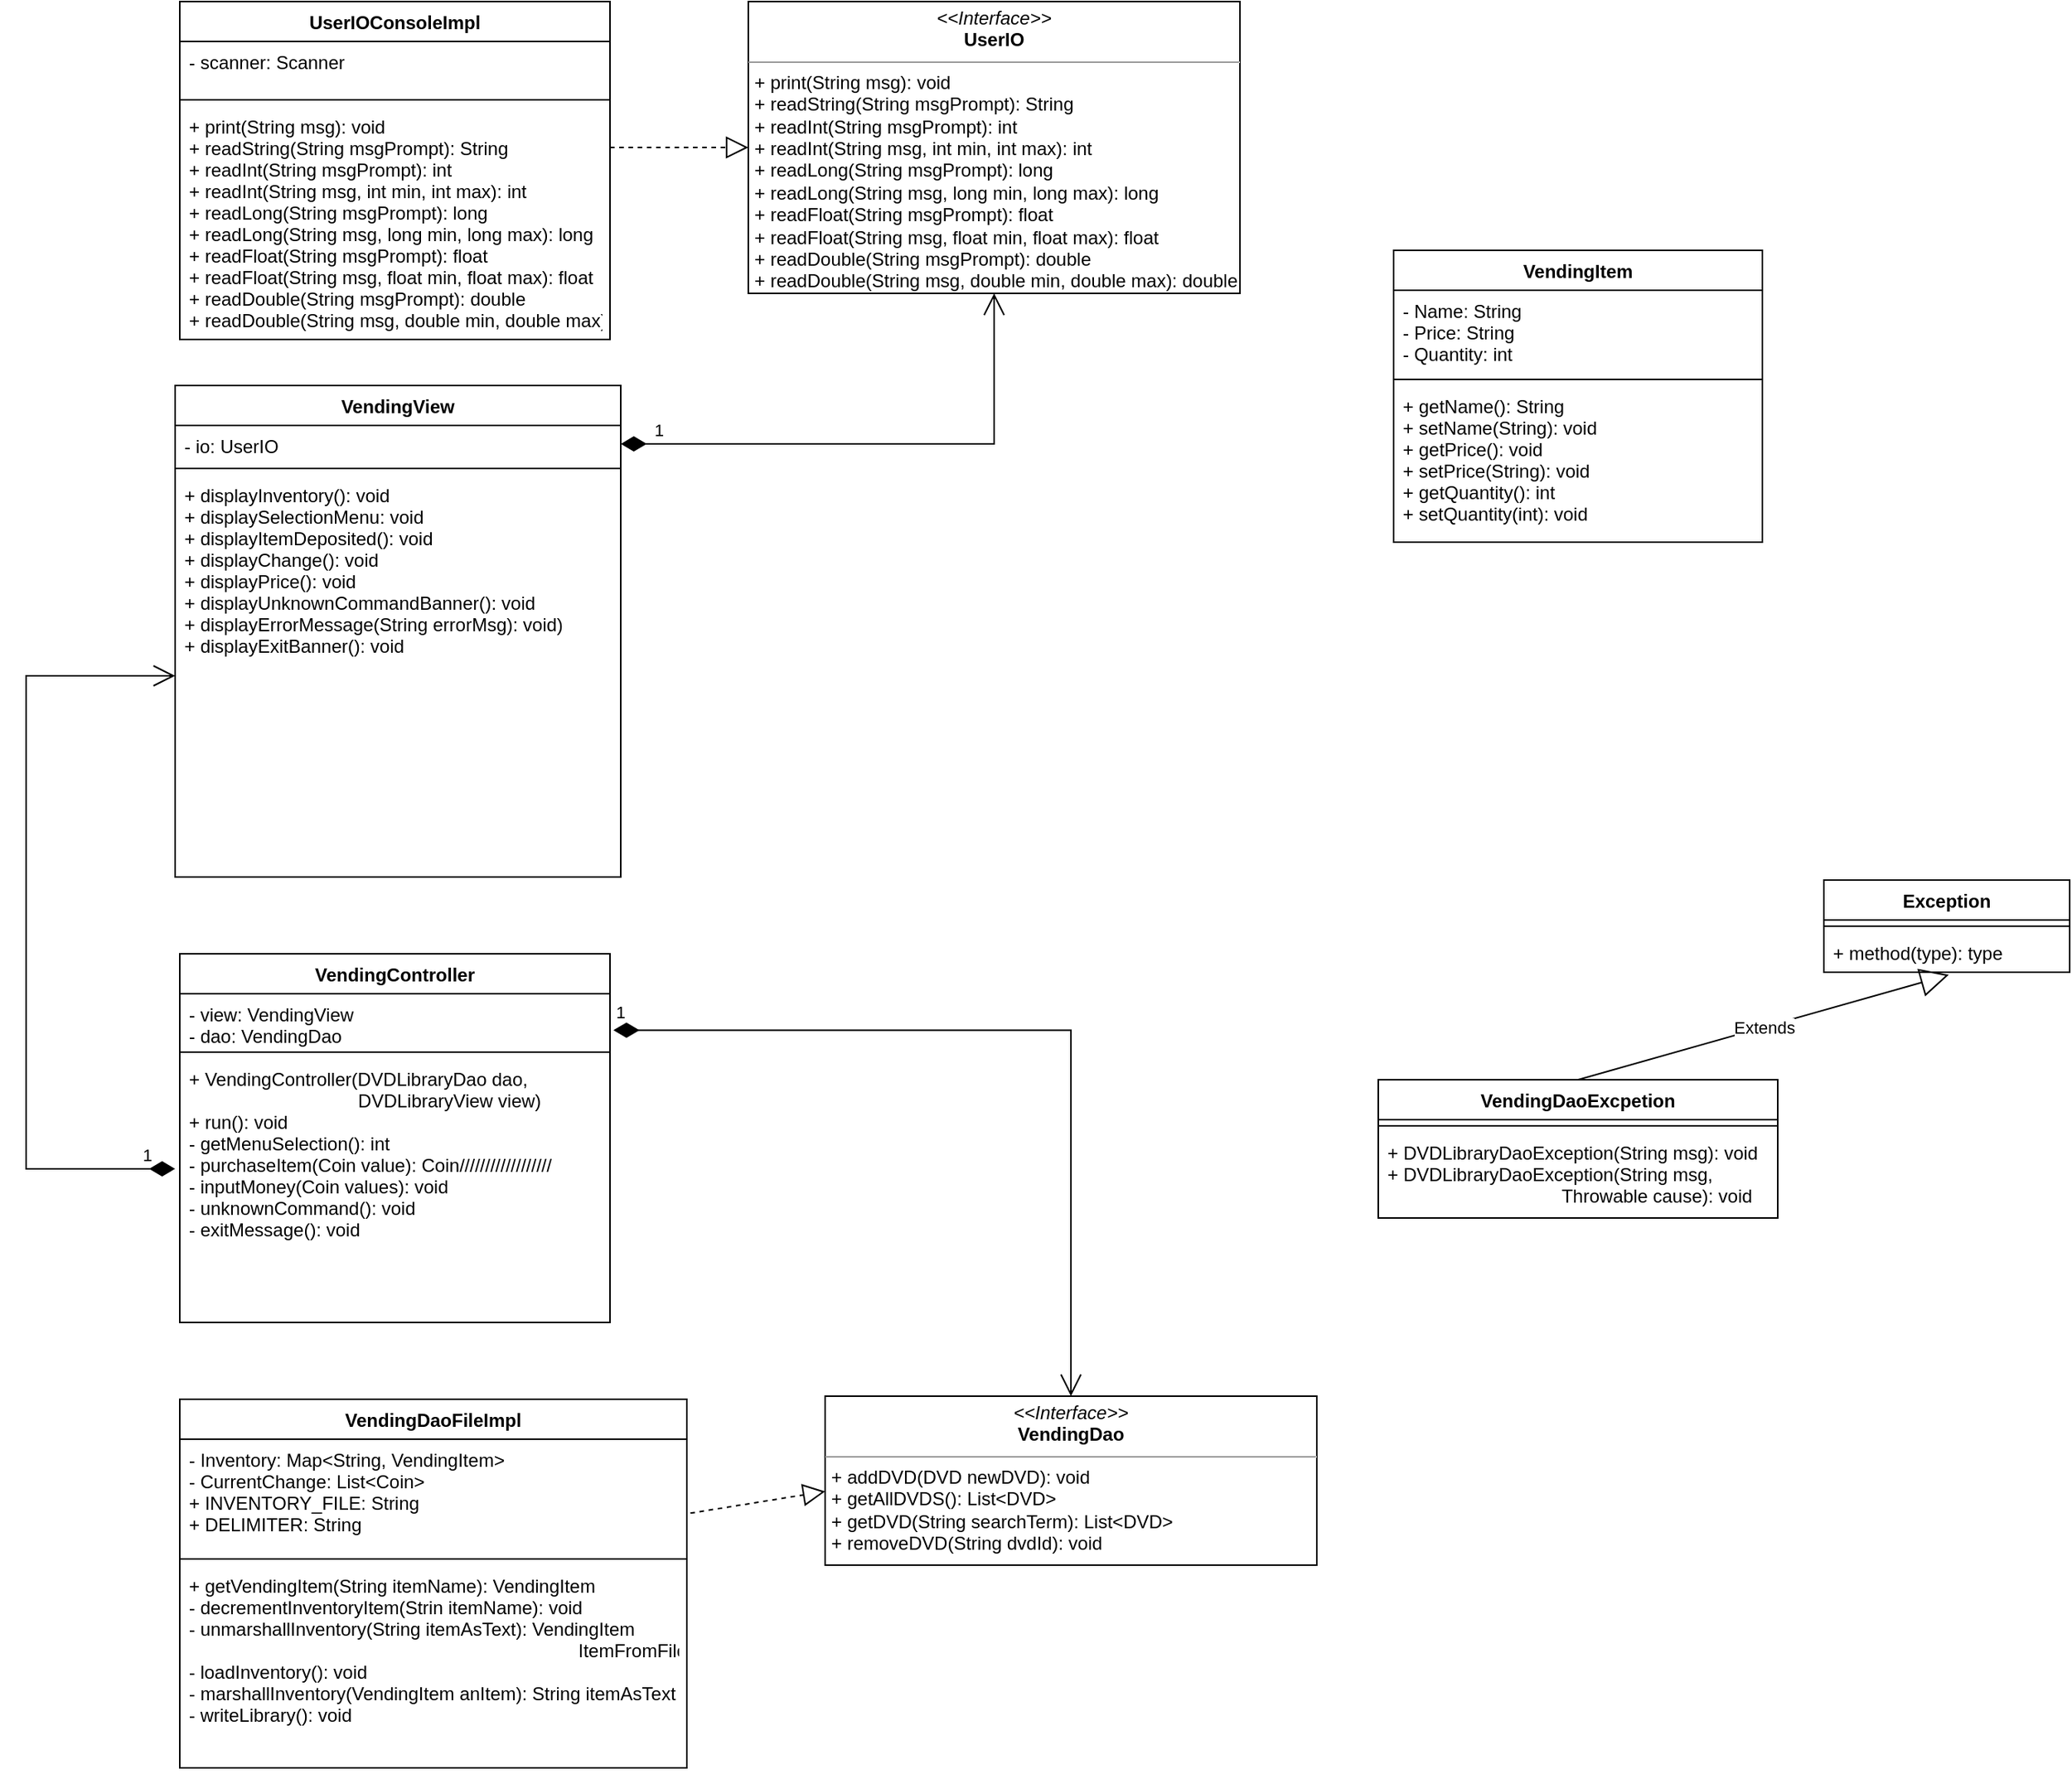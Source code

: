 <mxfile version="15.7.3" type="device"><diagram id="JVB1mp2_srkUyWFUjmqq" name="Page-1"><mxGraphModel dx="903" dy="1025" grid="1" gridSize="10" guides="1" tooltips="1" connect="1" arrows="1" fold="1" page="1" pageScale="1" pageWidth="1654" pageHeight="2336" math="0" shadow="0"><root><mxCell id="0"/><mxCell id="1" parent="0"/><mxCell id="fuVyYac6ewofpnDsTHW5-1" value="UserIOConsoleImpl" style="swimlane;fontStyle=1;align=center;verticalAlign=top;childLayout=stackLayout;horizontal=1;startSize=26;horizontalStack=0;resizeParent=1;resizeParentMax=0;resizeLast=0;collapsible=1;marginBottom=0;" parent="1" vertex="1"><mxGeometry x="130" y="8" width="280" height="220" as="geometry"><mxRectangle x="420" width="140" height="26" as="alternateBounds"/></mxGeometry></mxCell><mxCell id="fuVyYac6ewofpnDsTHW5-2" value="- scanner: Scanner" style="text;strokeColor=none;fillColor=none;align=left;verticalAlign=top;spacingLeft=4;spacingRight=4;overflow=hidden;rotatable=0;points=[[0,0.5],[1,0.5]];portConstraint=eastwest;" parent="fuVyYac6ewofpnDsTHW5-1" vertex="1"><mxGeometry y="26" width="280" height="34" as="geometry"/></mxCell><mxCell id="fuVyYac6ewofpnDsTHW5-3" value="" style="line;strokeWidth=1;fillColor=none;align=left;verticalAlign=middle;spacingTop=-1;spacingLeft=3;spacingRight=3;rotatable=0;labelPosition=right;points=[];portConstraint=eastwest;" parent="fuVyYac6ewofpnDsTHW5-1" vertex="1"><mxGeometry y="60" width="280" height="8" as="geometry"/></mxCell><mxCell id="fuVyYac6ewofpnDsTHW5-4" value="+ print(String msg): void&#10;+ readString(String msgPrompt): String&#10;+ readInt(String msgPrompt): int&#10;+ readInt(String msg, int min, int max): int&#10;+ readLong(String msgPrompt): long&#10;+ readLong(String msg, long min, long max): long&#10;+ readFloat(String msgPrompt): float&#10;+ readFloat(String msg, float min, float max): float&#10;+ readDouble(String msgPrompt): double&#10;+ readDouble(String msg, double min, double max): double" style="text;strokeColor=none;fillColor=none;align=left;verticalAlign=top;spacingLeft=4;spacingRight=4;overflow=hidden;rotatable=0;points=[[0,0.5],[1,0.5]];portConstraint=eastwest;" parent="fuVyYac6ewofpnDsTHW5-1" vertex="1"><mxGeometry y="68" width="280" height="152" as="geometry"/></mxCell><mxCell id="fuVyYac6ewofpnDsTHW5-9" value="Exception" style="swimlane;fontStyle=1;align=center;verticalAlign=top;childLayout=stackLayout;horizontal=1;startSize=26;horizontalStack=0;resizeParent=1;resizeParentMax=0;resizeLast=0;collapsible=1;marginBottom=0;" parent="1" vertex="1"><mxGeometry x="1200" y="580" width="160" height="60" as="geometry"/></mxCell><mxCell id="fuVyYac6ewofpnDsTHW5-11" value="" style="line;strokeWidth=1;fillColor=none;align=left;verticalAlign=middle;spacingTop=-1;spacingLeft=3;spacingRight=3;rotatable=0;labelPosition=right;points=[];portConstraint=eastwest;" parent="fuVyYac6ewofpnDsTHW5-9" vertex="1"><mxGeometry y="26" width="160" height="8" as="geometry"/></mxCell><mxCell id="fuVyYac6ewofpnDsTHW5-12" value="+ method(type): type" style="text;strokeColor=none;fillColor=none;align=left;verticalAlign=top;spacingLeft=4;spacingRight=4;overflow=hidden;rotatable=0;points=[[0,0.5],[1,0.5]];portConstraint=eastwest;" parent="fuVyYac6ewofpnDsTHW5-9" vertex="1"><mxGeometry y="34" width="160" height="26" as="geometry"/></mxCell><mxCell id="fuVyYac6ewofpnDsTHW5-13" value="VendingDaoExcpetion" style="swimlane;fontStyle=1;align=center;verticalAlign=top;childLayout=stackLayout;horizontal=1;startSize=26;horizontalStack=0;resizeParent=1;resizeParentMax=0;resizeLast=0;collapsible=1;marginBottom=0;" parent="1" vertex="1"><mxGeometry x="910" y="710" width="260" height="90" as="geometry"/></mxCell><mxCell id="fuVyYac6ewofpnDsTHW5-15" value="" style="line;strokeWidth=1;fillColor=none;align=left;verticalAlign=middle;spacingTop=-1;spacingLeft=3;spacingRight=3;rotatable=0;labelPosition=right;points=[];portConstraint=eastwest;" parent="fuVyYac6ewofpnDsTHW5-13" vertex="1"><mxGeometry y="26" width="260" height="8" as="geometry"/></mxCell><mxCell id="fuVyYac6ewofpnDsTHW5-16" value="+ DVDLibraryDaoException(String msg): void&#10;+ DVDLibraryDaoException(String msg,&#10;                                  Throwable cause): void" style="text;strokeColor=none;fillColor=none;align=left;verticalAlign=top;spacingLeft=4;spacingRight=4;overflow=hidden;rotatable=0;points=[[0,0.5],[1,0.5]];portConstraint=eastwest;" parent="fuVyYac6ewofpnDsTHW5-13" vertex="1"><mxGeometry y="34" width="260" height="56" as="geometry"/></mxCell><mxCell id="fuVyYac6ewofpnDsTHW5-17" value="VendingView" style="swimlane;fontStyle=1;align=center;verticalAlign=top;childLayout=stackLayout;horizontal=1;startSize=26;horizontalStack=0;resizeParent=1;resizeParentMax=0;resizeLast=0;collapsible=1;marginBottom=0;" parent="1" vertex="1"><mxGeometry x="127" y="258" width="290" height="320" as="geometry"/></mxCell><mxCell id="fuVyYac6ewofpnDsTHW5-18" value="- io: UserIO&#10;" style="text;strokeColor=none;fillColor=none;align=left;verticalAlign=top;spacingLeft=4;spacingRight=4;overflow=hidden;rotatable=0;points=[[0,0.5],[1,0.5]];portConstraint=eastwest;" parent="fuVyYac6ewofpnDsTHW5-17" vertex="1"><mxGeometry y="26" width="290" height="24" as="geometry"/></mxCell><mxCell id="fuVyYac6ewofpnDsTHW5-19" value="" style="line;strokeWidth=1;fillColor=none;align=left;verticalAlign=middle;spacingTop=-1;spacingLeft=3;spacingRight=3;rotatable=0;labelPosition=right;points=[];portConstraint=eastwest;" parent="fuVyYac6ewofpnDsTHW5-17" vertex="1"><mxGeometry y="50" width="290" height="8" as="geometry"/></mxCell><mxCell id="fuVyYac6ewofpnDsTHW5-20" value="+ displayInventory(): void&#10;+ displaySelectionMenu: void&#10;+ displayItemDeposited(): void&#10;+ displayChange(): void&#10;+ displayPrice(): void&#10;+ displayUnknownCommandBanner(): void&#10;+ displayErrorMessage(String errorMsg): void)&#10;+ displayExitBanner(): void" style="text;strokeColor=none;fillColor=none;align=left;verticalAlign=top;spacingLeft=4;spacingRight=4;overflow=hidden;rotatable=0;points=[[0,0.5],[1,0.5]];portConstraint=eastwest;fontStyle=0" parent="fuVyYac6ewofpnDsTHW5-17" vertex="1"><mxGeometry y="58" width="290" height="262" as="geometry"/></mxCell><mxCell id="fuVyYac6ewofpnDsTHW5-21" value="VendingController" style="swimlane;fontStyle=1;align=center;verticalAlign=top;childLayout=stackLayout;horizontal=1;startSize=26;horizontalStack=0;resizeParent=1;resizeParentMax=0;resizeLast=0;collapsible=1;marginBottom=0;" parent="1" vertex="1"><mxGeometry x="130" y="628" width="280" height="240" as="geometry"/></mxCell><mxCell id="fuVyYac6ewofpnDsTHW5-22" value="- view: VendingView&#10;- dao: VendingDao" style="text;strokeColor=none;fillColor=none;align=left;verticalAlign=top;spacingLeft=4;spacingRight=4;overflow=hidden;rotatable=0;points=[[0,0.5],[1,0.5]];portConstraint=eastwest;" parent="fuVyYac6ewofpnDsTHW5-21" vertex="1"><mxGeometry y="26" width="280" height="34" as="geometry"/></mxCell><mxCell id="fuVyYac6ewofpnDsTHW5-23" value="" style="line;strokeWidth=1;fillColor=none;align=left;verticalAlign=middle;spacingTop=-1;spacingLeft=3;spacingRight=3;rotatable=0;labelPosition=right;points=[];portConstraint=eastwest;" parent="fuVyYac6ewofpnDsTHW5-21" vertex="1"><mxGeometry y="60" width="280" height="8" as="geometry"/></mxCell><mxCell id="fuVyYac6ewofpnDsTHW5-55" value="+ VendingController(DVDLibraryDao dao,&#10;                                 DVDLibraryView view)&#10;+ run(): void&#10;- getMenuSelection(): int&#10;- purchaseItem(Coin value): Coin//////////////////&#10;- inputMoney(Coin values): void&#10;- unknownCommand(): void&#10;- exitMessage(): void" style="text;strokeColor=none;fillColor=none;align=left;verticalAlign=top;spacingLeft=4;spacingRight=4;overflow=hidden;rotatable=0;points=[[0,0.5],[1,0.5]];portConstraint=eastwest;" parent="fuVyYac6ewofpnDsTHW5-21" vertex="1"><mxGeometry y="68" width="280" height="172" as="geometry"/></mxCell><mxCell id="fuVyYac6ewofpnDsTHW5-25" value="VendingDaoFileImpl" style="swimlane;fontStyle=1;align=center;verticalAlign=top;childLayout=stackLayout;horizontal=1;startSize=26;horizontalStack=0;resizeParent=1;resizeParentMax=0;resizeLast=0;collapsible=1;marginBottom=0;" parent="1" vertex="1"><mxGeometry x="130" y="918" width="330" height="240" as="geometry"/></mxCell><mxCell id="fuVyYac6ewofpnDsTHW5-26" value="- Inventory: Map&lt;String, VendingItem&gt;&#10;- CurrentChange: List&lt;Coin&gt; &#10;+ INVENTORY_FILE: String&#10;+ DELIMITER: String" style="text;strokeColor=none;fillColor=none;align=left;verticalAlign=top;spacingLeft=4;spacingRight=4;overflow=hidden;rotatable=0;points=[[0,0.5],[1,0.5]];portConstraint=eastwest;" parent="fuVyYac6ewofpnDsTHW5-25" vertex="1"><mxGeometry y="26" width="330" height="74" as="geometry"/></mxCell><mxCell id="fuVyYac6ewofpnDsTHW5-27" value="" style="line;strokeWidth=1;fillColor=none;align=left;verticalAlign=middle;spacingTop=-1;spacingLeft=3;spacingRight=3;rotatable=0;labelPosition=right;points=[];portConstraint=eastwest;" parent="fuVyYac6ewofpnDsTHW5-25" vertex="1"><mxGeometry y="100" width="330" height="8" as="geometry"/></mxCell><mxCell id="fuVyYac6ewofpnDsTHW5-28" value="+ getVendingItem(String itemName): VendingItem&#10;- decrementInventoryItem(Strin itemName): void&#10;- unmarshallInventory(String itemAsText): VendingItem&#10;                                                                            ItemFromFile&#10;- loadInventory(): void&#10;- marshallInventory(VendingItem anItem): String itemAsText&#10;- writeLibrary(): void" style="text;strokeColor=none;fillColor=none;align=left;verticalAlign=top;spacingLeft=4;spacingRight=4;overflow=hidden;rotatable=0;points=[[0,0.5],[1,0.5]];portConstraint=eastwest;" parent="fuVyYac6ewofpnDsTHW5-25" vertex="1"><mxGeometry y="108" width="330" height="132" as="geometry"/></mxCell><mxCell id="fuVyYac6ewofpnDsTHW5-34" value="1" style="endArrow=open;html=1;endSize=12;startArrow=diamondThin;startSize=14;startFill=1;edgeStyle=orthogonalEdgeStyle;align=left;verticalAlign=bottom;rounded=0;entryX=0.5;entryY=0;entryDx=0;entryDy=0;exitX=1.008;exitY=0.698;exitDx=0;exitDy=0;exitPerimeter=0;" parent="1" source="fuVyYac6ewofpnDsTHW5-22" target="fuVyYac6ewofpnDsTHW5-53" edge="1"><mxGeometry x="-1" y="3" relative="1" as="geometry"><mxPoint x="230" y="590" as="sourcePoint"/><mxPoint x="390" y="590" as="targetPoint"/></mxGeometry></mxCell><mxCell id="fuVyYac6ewofpnDsTHW5-35" value="1" style="endArrow=open;html=1;endSize=12;startArrow=diamondThin;startSize=14;startFill=1;edgeStyle=orthogonalEdgeStyle;align=left;verticalAlign=bottom;rounded=0;exitX=1;exitY=0.5;exitDx=0;exitDy=0;entryX=0.5;entryY=1;entryDx=0;entryDy=0;" parent="1" source="fuVyYac6ewofpnDsTHW5-18" target="fuVyYac6ewofpnDsTHW5-54" edge="1"><mxGeometry x="-0.887" relative="1" as="geometry"><mxPoint x="300" y="208" as="sourcePoint"/><mxPoint x="486" y="248" as="targetPoint"/><Array as="points"><mxPoint x="660" y="296"/></Array><mxPoint as="offset"/></mxGeometry></mxCell><mxCell id="fuVyYac6ewofpnDsTHW5-38" value="1" style="endArrow=open;html=1;endSize=12;startArrow=diamondThin;startSize=14;startFill=1;edgeStyle=orthogonalEdgeStyle;align=left;verticalAlign=bottom;rounded=0;entryX=0;entryY=0.5;entryDx=0;entryDy=0;" parent="1" target="fuVyYac6ewofpnDsTHW5-20" edge="1"><mxGeometry x="-0.909" relative="1" as="geometry"><mxPoint x="127" y="768" as="sourcePoint"/><mxPoint x="127" y="370" as="targetPoint"/><Array as="points"><mxPoint x="30" y="768"/><mxPoint x="30" y="447"/></Array><mxPoint as="offset"/></mxGeometry></mxCell><mxCell id="fuVyYac6ewofpnDsTHW5-39" value="Extends" style="endArrow=block;endSize=16;endFill=0;html=1;rounded=0;exitX=0.5;exitY=0;exitDx=0;exitDy=0;entryX=0.508;entryY=1.064;entryDx=0;entryDy=0;entryPerimeter=0;" parent="1" source="fuVyYac6ewofpnDsTHW5-13" target="fuVyYac6ewofpnDsTHW5-12" edge="1"><mxGeometry width="160" relative="1" as="geometry"><mxPoint x="1340" y="670" as="sourcePoint"/><mxPoint x="1500" y="670" as="targetPoint"/></mxGeometry></mxCell><mxCell id="fuVyYac6ewofpnDsTHW5-40" value="" style="endArrow=block;dashed=1;endFill=0;endSize=12;html=1;rounded=0;exitX=1.007;exitY=0.651;exitDx=0;exitDy=0;exitPerimeter=0;entryX=0;entryY=0.564;entryDx=0;entryDy=0;entryPerimeter=0;" parent="1" source="fuVyYac6ewofpnDsTHW5-26" target="fuVyYac6ewofpnDsTHW5-53" edge="1"><mxGeometry width="160" relative="1" as="geometry"><mxPoint x="30" y="730" as="sourcePoint"/><mxPoint x="510" y="979" as="targetPoint"/></mxGeometry></mxCell><mxCell id="fuVyYac6ewofpnDsTHW5-41" value="" style="endArrow=block;dashed=1;endFill=0;endSize=12;html=1;rounded=0;entryX=0;entryY=0.5;entryDx=0;entryDy=0;" parent="1" target="fuVyYac6ewofpnDsTHW5-54" edge="1"><mxGeometry width="160" relative="1" as="geometry"><mxPoint x="410" y="103" as="sourcePoint"/><mxPoint x="180" y="138" as="targetPoint"/></mxGeometry></mxCell><mxCell id="fuVyYac6ewofpnDsTHW5-53" value="&lt;p style=&quot;margin: 0px ; margin-top: 4px ; text-align: center&quot;&gt;&lt;i&gt;&amp;lt;&amp;lt;Interface&amp;gt;&amp;gt;&lt;/i&gt;&lt;br&gt;&lt;span style=&quot;font-weight: 700&quot;&gt;VendingDao&lt;/span&gt;&lt;br&gt;&lt;/p&gt;&lt;hr size=&quot;1&quot;&gt;&lt;p style=&quot;margin: 0px ; margin-left: 4px&quot;&gt;&lt;/p&gt;&lt;p style=&quot;margin: 0px ; margin-left: 4px&quot;&gt;+ addDVD(DVD newDVD): void&lt;br&gt;+ getAllDVDS(): List&amp;lt;DVD&amp;gt;&lt;br&gt;&lt;/p&gt;&lt;p style=&quot;margin: 0px ; margin-left: 4px&quot;&gt;+ getDVD(String searchTerm): List&amp;lt;DVD&amp;gt;&lt;/p&gt;&lt;p style=&quot;margin: 0px ; margin-left: 4px&quot;&gt;+ removeDVD(String dvdId): void&lt;/p&gt;" style="verticalAlign=top;align=left;overflow=fill;fontSize=12;fontFamily=Helvetica;html=1;" parent="1" vertex="1"><mxGeometry x="550" y="916" width="320" height="110" as="geometry"/></mxCell><mxCell id="fuVyYac6ewofpnDsTHW5-54" value="&lt;p style=&quot;margin: 0px ; margin-top: 4px ; text-align: center&quot;&gt;&lt;i&gt;&amp;lt;&amp;lt;Interface&amp;gt;&amp;gt;&lt;/i&gt;&lt;br&gt;&lt;span style=&quot;font-weight: 700&quot;&gt;UserIO&lt;/span&gt;&lt;br&gt;&lt;/p&gt;&lt;hr size=&quot;1&quot;&gt;&lt;p style=&quot;margin: 0px ; margin-left: 4px&quot;&gt;&lt;/p&gt;&lt;p style=&quot;margin: 0px ; margin-left: 4px&quot;&gt;+ print(String msg): void&lt;br&gt;+ readString(String msgPrompt): String&lt;/p&gt;&lt;p style=&quot;margin: 0px ; margin-left: 4px&quot;&gt;+ readInt(String msgPrompt): int&lt;/p&gt;&lt;p style=&quot;margin: 0px ; margin-left: 4px&quot;&gt;+ readInt(String msg, int min, int max): int&lt;/p&gt;&lt;p style=&quot;margin: 0px 0px 0px 4px&quot;&gt;+ readLong(String msgPrompt): long&lt;/p&gt;&lt;p style=&quot;margin: 0px 0px 0px 4px&quot;&gt;+ readLong(String msg, long min, long max): long&lt;/p&gt;&lt;p style=&quot;margin: 0px 0px 0px 4px&quot;&gt;+ readFloat(String msgPrompt): float&lt;/p&gt;&lt;p style=&quot;margin: 0px 0px 0px 4px&quot;&gt;+ readFloat(String msg, float min, float max): float&lt;/p&gt;&lt;p style=&quot;margin: 0px 0px 0px 4px&quot;&gt;+ readDouble(String msgPrompt): double&lt;/p&gt;&lt;p style=&quot;margin: 0px 0px 0px 4px&quot;&gt;+ readDouble(String msg, double min, double max): double&lt;/p&gt;" style="verticalAlign=top;align=left;overflow=fill;fontSize=12;fontFamily=Helvetica;html=1;" parent="1" vertex="1"><mxGeometry x="500" y="8" width="320" height="190" as="geometry"/></mxCell><mxCell id="cd2Rf58b4ywBeqgxfdjM-9" value="VendingItem" style="swimlane;fontStyle=1;align=center;verticalAlign=top;childLayout=stackLayout;horizontal=1;startSize=26;horizontalStack=0;resizeParent=1;resizeParentMax=0;resizeLast=0;collapsible=1;marginBottom=0;" parent="1" vertex="1"><mxGeometry x="920" y="170" width="240" height="190" as="geometry"/></mxCell><mxCell id="cd2Rf58b4ywBeqgxfdjM-10" value="- Name: String&#10;- Price: String&#10;- Quantity: int&#10;" style="text;strokeColor=none;fillColor=none;align=left;verticalAlign=top;spacingLeft=4;spacingRight=4;overflow=hidden;rotatable=0;points=[[0,0.5],[1,0.5]];portConstraint=eastwest;" parent="cd2Rf58b4ywBeqgxfdjM-9" vertex="1"><mxGeometry y="26" width="240" height="54" as="geometry"/></mxCell><mxCell id="cd2Rf58b4ywBeqgxfdjM-11" value="" style="line;strokeWidth=1;fillColor=none;align=left;verticalAlign=middle;spacingTop=-1;spacingLeft=3;spacingRight=3;rotatable=0;labelPosition=right;points=[];portConstraint=eastwest;" parent="cd2Rf58b4ywBeqgxfdjM-9" vertex="1"><mxGeometry y="80" width="240" height="8" as="geometry"/></mxCell><mxCell id="cd2Rf58b4ywBeqgxfdjM-12" value="+ getName(): String&#10;+ setName(String): void&#10;+ getPrice(): void&#10;+ setPrice(String): void&#10;+ getQuantity(): int&#10;+ setQuantity(int): void" style="text;strokeColor=none;fillColor=none;align=left;verticalAlign=top;spacingLeft=4;spacingRight=4;overflow=hidden;rotatable=0;points=[[0,0.5],[1,0.5]];portConstraint=eastwest;" parent="cd2Rf58b4ywBeqgxfdjM-9" vertex="1"><mxGeometry y="88" width="240" height="102" as="geometry"/></mxCell></root></mxGraphModel></diagram></mxfile>